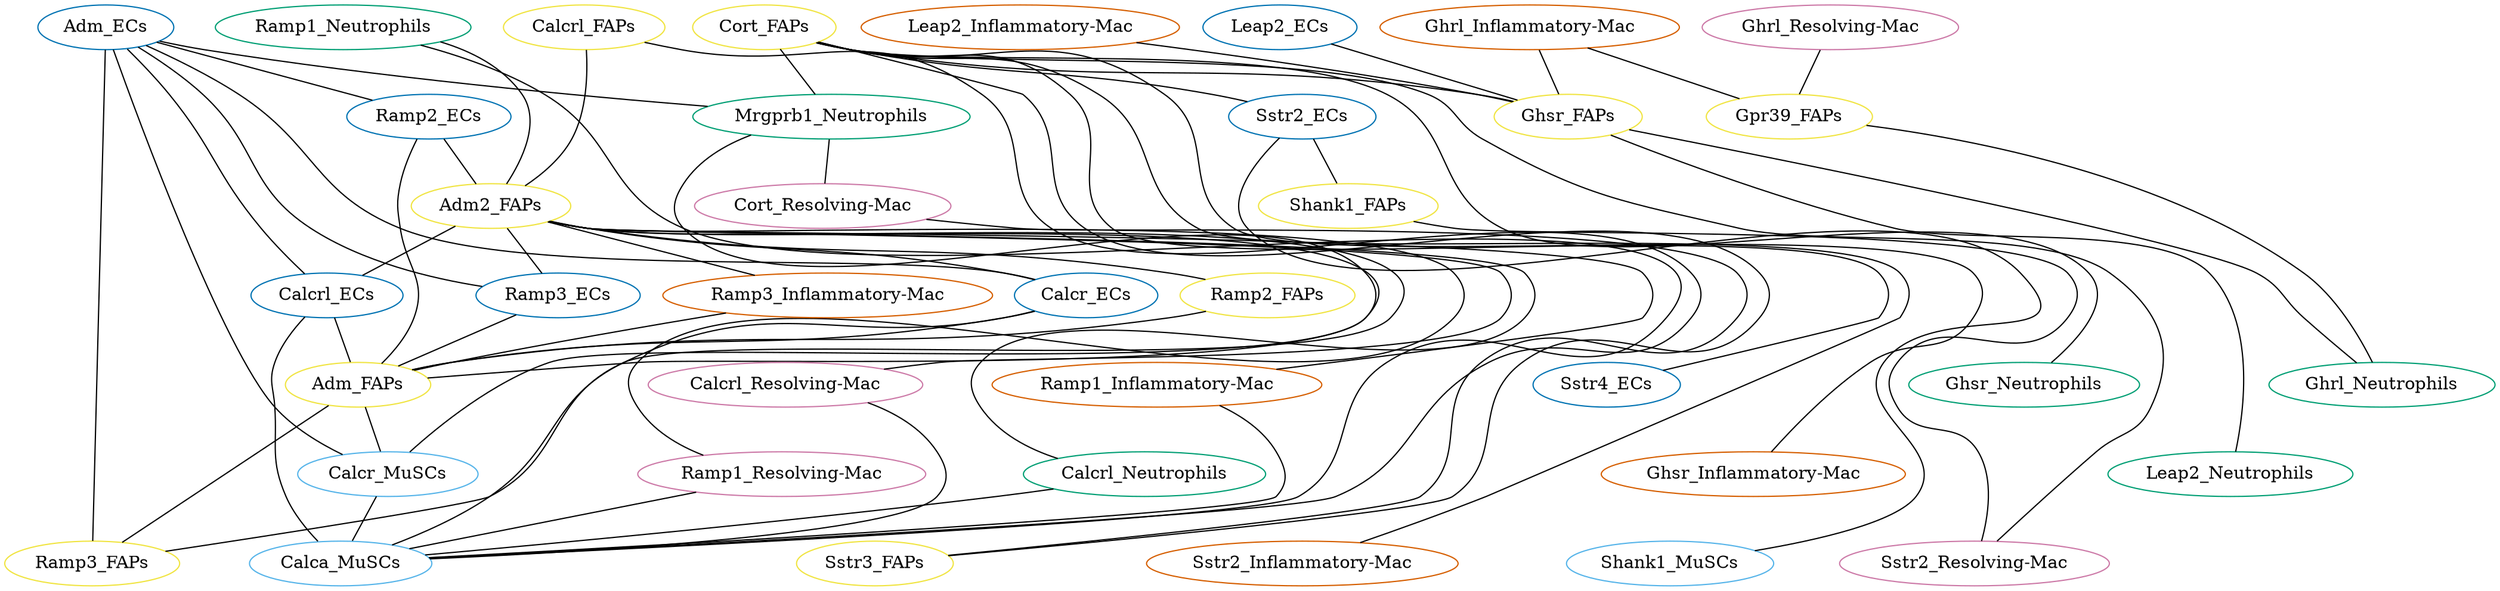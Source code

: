 strict graph "" {
	Cort_FAPs	[celltype=FAPs,
		color="#F0E442",
		genesym=Cort,
		nodetype=sender,
		specificity=0.7789994499509271];
	Sstr2_ECs	[celltype=ECs,
		color="#0072B2",
		genesym=Sstr2,
		nodetype=receiver,
		specificity=0.5677164163662266];
	Cort_FAPs -- Sstr2_ECs	[ecolor="#F0E442",
		origtype=Cort_FAPs,
		weight=0.442250776077402];
	Ghsr_Neutrophils	[celltype=Neutrophils,
		color="#009E73",
		genesym=Ghsr,
		nodetype=receiver,
		specificity=0.1606231418612973];
	Cort_FAPs -- Ghsr_Neutrophils	[ecolor="#F0E442",
		origtype=Cort_FAPs,
		weight=0.1251253391593403];
	Mrgprb1_Neutrophils	[celltype=Neutrophils,
		color="#009E73",
		genesym=Mrgprb1,
		nodetype=receiver,
		specificity=0.9466174676786334];
	Cort_FAPs -- Mrgprb1_Neutrophils	[ecolor="#F0E442",
		origtype=Cort_FAPs,
		weight=0.737414486635595];
	"Sstr2_Inflammatory-Mac"	[celltype="Inflammatory-Mac",
		color="#D55E00",
		genesym=Sstr2,
		nodetype=receiver,
		specificity=0.1285441543063967];
	Cort_FAPs -- "Sstr2_Inflammatory-Mac"	[ecolor="#F0E442",
		origtype=Cort_FAPs,
		weight=0.1001358254990901];
	Sstr4_ECs	[celltype=ECs,
		color="#0072B2",
		genesym=Sstr4,
		nodetype=receiver,
		specificity=0.5929059285131875];
	Cort_FAPs -- Sstr4_ECs	[ecolor="#F0E442",
		origtype=Cort_FAPs,
		weight=0.4618733921844167];
	Ghsr_FAPs	[celltype=FAPs,
		color="#F0E442",
		genesym=Ghsr,
		nodetype=receiver,
		specificity=0.6424764875049145];
	Cort_FAPs -- Ghsr_FAPs	[ecolor="#F0E442",
		origtype=Cort_FAPs,
		weight=0.5004888303727321];
	"Ghsr_Inflammatory-Mac"	[celltype="Inflammatory-Mac",
		color="#D55E00",
		genesym=Ghsr,
		nodetype=receiver,
		specificity=0.1385336331388131];
	Cort_FAPs -- "Ghsr_Inflammatory-Mac"	[ecolor="#F0E442",
		origtype=Cort_FAPs,
		weight=0.107917624014839];
	"Sstr2_Resolving-Mac"	[celltype="Resolving-Mac",
		color="#CC79A7",
		genesym=Sstr2,
		nodetype=receiver,
		specificity=0.1961982276907187];
	Cort_FAPs -- "Sstr2_Resolving-Mac"	[ecolor="#F0E442",
		origtype=Cort_FAPs,
		weight=0.1528383114524166];
	Sstr3_FAPs	[celltype=FAPs,
		color="#F0E442",
		genesym=Sstr3,
		nodetype=receiver,
		specificity=1.0];
	Cort_FAPs -- Sstr3_FAPs	[ecolor="#F0E442",
		origtype=Cort_FAPs,
		weight=0.7789994499509271];
	Calcrl_FAPs	[celltype=FAPs,
		color="#F0E442",
		genesym=Calcrl,
		nodetype=receiver,
		specificity=0.1251951767241128];
	Adm2_FAPs	[celltype=FAPs,
		color="#F0E442",
		genesym=Adm2,
		nodetype=sender,
		specificity=1.0];
	Calcrl_FAPs -- Adm2_FAPs	[ecolor="#F0E442",
		origtype=Adm2_FAPs,
		weight=0.1251951767241128];
	Calca_MuSCs	[celltype=MuSCs,
		color="#56B4E9",
		genesym=Calca,
		nodetype=sender,
		specificity=1.0];
	Calcrl_FAPs -- Calca_MuSCs	[ecolor="#56B4E9",
		origtype=Calca_MuSCs,
		weight=0.1251951767241128];
	Shank1_MuSCs	[celltype=MuSCs,
		color="#56B4E9",
		genesym=Shank1,
		nodetype=sender,
		specificity=0.2253957302632354];
	Sstr2_ECs -- Shank1_MuSCs	[ecolor="#56B4E9",
		origtype=Shank1_MuSCs,
		weight=0.1279608562492927];
	Shank1_FAPs	[celltype=FAPs,
		color="#F0E442",
		genesym=Shank1,
		nodetype=sender,
		specificity=0.6889509727809846];
	Sstr2_ECs -- Shank1_FAPs	[ecolor="#F0E442",
		origtype=Shank1_FAPs,
		weight=0.3911287773192463];
	Adm_ECs	[celltype=ECs,
		color="#0072B2",
		genesym=Adm,
		nodetype=sender,
		specificity=0.3664158323494666];
	Ramp2_ECs	[celltype=ECs,
		color="#0072B2",
		genesym=Ramp2,
		nodetype=receiver,
		specificity=0.7843164235321155];
	Adm_ECs -- Ramp2_ECs	[ecolor="#0072B2",
		origtype=Adm_ECs,
		weight=0.2873859551538769];
	Adm_ECs -- Mrgprb1_Neutrophils	[ecolor="#0072B2",
		origtype=Adm_ECs,
		weight=0.3468556273360108];
	Ramp3_ECs	[celltype=ECs,
		color="#0072B2",
		genesym=Ramp3,
		nodetype=receiver,
		specificity=0.430739219238867];
	Adm_ECs -- Ramp3_ECs	[ecolor="#0072B2",
		origtype=Adm_ECs,
		weight=0.1578296695429688];
	Calcrl_ECs	[celltype=ECs,
		color="#0072B2",
		genesym=Calcrl,
		nodetype=receiver,
		specificity=0.5039383032147022];
	Adm_ECs -- Calcrl_ECs	[ecolor="#0072B2",
		origtype=Adm_ECs,
		weight=0.184650972825193];
	Calcr_ECs	[celltype=ECs,
		color="#0072B2",
		genesym=Calcr,
		nodetype=receiver,
		specificity=0.3176649051884244];
	Adm_ECs -- Calcr_ECs	[ecolor="#0072B2",
		origtype=Adm_ECs,
		weight=0.1163974506428309];
	Calcr_MuSCs	[celltype=MuSCs,
		color="#56B4E9",
		genesym=Calcr,
		nodetype=receiver,
		specificity=0.6823350948115756];
	Adm_ECs -- Calcr_MuSCs	[ecolor="#0072B2",
		origtype=Adm_ECs,
		weight=0.2500183817066357];
	Ramp3_FAPs	[celltype=FAPs,
		color="#F0E442",
		genesym=Ramp3,
		nodetype=receiver,
		specificity=0.3804708535695413];
	Adm_ECs -- Ramp3_FAPs	[ecolor="#0072B2",
		origtype=Adm_ECs,
		weight=0.1394105444953955];
	Ramp2_ECs -- Adm2_FAPs	[ecolor="#F0E442",
		origtype=Adm2_FAPs,
		weight=0.7843164235321155];
	Adm_FAPs	[celltype=FAPs,
		color="#F0E442",
		genesym=Adm,
		nodetype=sender,
		specificity=0.6099845940236968];
	Ramp2_ECs -- Adm_FAPs	[ecolor="#F0E442",
		origtype=Adm_FAPs,
		weight=0.4784209351943553];
	"Ghrl_Inflammatory-Mac"	[celltype="Inflammatory-Mac",
		color="#D55E00",
		genesym=Ghrl,
		nodetype=sender,
		specificity=0.2568831466810099];
	Gpr39_FAPs	[celltype=FAPs,
		color="#F0E442",
		genesym=Gpr39,
		nodetype=receiver,
		specificity=1.0];
	"Ghrl_Inflammatory-Mac" -- Gpr39_FAPs	[ecolor="#D55E00",
		origtype="Ghrl_Inflammatory-Mac",
		weight=0.2568831466810099];
	"Ghrl_Inflammatory-Mac" -- Ghsr_FAPs	[ecolor="#D55E00",
		origtype="Ghrl_Inflammatory-Mac",
		weight=0.165041381778825];
	Mrgprb1_Neutrophils -- Adm_FAPs	[ecolor="#F0E442",
		origtype=Adm_FAPs,
		weight=0.5774220717176911];
	"Cort_Resolving-Mac"	[celltype="Resolving-Mac",
		color="#CC79A7",
		genesym=Cort,
		nodetype=sender,
		specificity=0.1321918916295473];
	Mrgprb1_Neutrophils -- "Cort_Resolving-Mac"	[ecolor="#CC79A7",
		origtype="Cort_Resolving-Mac",
		weight=0.1251351537020104];
	"Leap2_Inflammatory-Mac"	[celltype="Inflammatory-Mac",
		color="#D55E00",
		genesym=Leap2,
		nodetype=sender,
		specificity=0.2014297484375617];
	"Leap2_Inflammatory-Mac" -- Ghsr_FAPs	[ecolor="#D55E00",
		origtype="Leap2_Inflammatory-Mac",
		weight=0.1294138772551632];
	Ramp1_Neutrophils	[celltype=Neutrophils,
		color="#009E73",
		genesym=Ramp1,
		nodetype=receiver,
		specificity=0.5298569694773585];
	Ramp1_Neutrophils -- Adm2_FAPs	[ecolor="#F0E442",
		origtype=Adm2_FAPs,
		weight=0.5298569694773585];
	Ramp1_Neutrophils -- Calca_MuSCs	[ecolor="#56B4E9",
		origtype=Calca_MuSCs,
		weight=0.5298569694773585];
	Adm2_FAPs -- Ramp3_ECs	[ecolor="#F0E442",
		origtype=Adm2_FAPs,
		weight=0.430739219238867];
	Ramp2_FAPs	[celltype=FAPs,
		color="#F0E442",
		genesym=Ramp2,
		nodetype=receiver,
		specificity=0.1685558319854606];
	Adm2_FAPs -- Ramp2_FAPs	[ecolor="#F0E442",
		origtype=Adm2_FAPs,
		weight=0.1685558319854606];
	Adm2_FAPs -- Calcrl_ECs	[ecolor="#F0E442",
		origtype=Adm2_FAPs,
		weight=0.5039383032147022];
	"Ramp1_Inflammatory-Mac"	[celltype="Inflammatory-Mac",
		color="#D55E00",
		genesym=Ramp1,
		nodetype=receiver,
		specificity=0.177367095767671];
	Adm2_FAPs -- "Ramp1_Inflammatory-Mac"	[ecolor="#F0E442",
		origtype=Adm2_FAPs,
		weight=0.177367095767671];
	Adm2_FAPs -- Calcr_ECs	[ecolor="#F0E442",
		origtype=Adm2_FAPs,
		weight=0.3176649051884244];
	"Ramp1_Resolving-Mac"	[celltype="Resolving-Mac",
		color="#CC79A7",
		genesym=Ramp1,
		nodetype=receiver,
		specificity=0.2272298160693345];
	Adm2_FAPs -- "Ramp1_Resolving-Mac"	[ecolor="#F0E442",
		origtype=Adm2_FAPs,
		weight=0.2272298160693345];
	"Ramp3_Inflammatory-Mac"	[celltype="Inflammatory-Mac",
		color="#D55E00",
		genesym=Ramp3,
		nodetype=receiver,
		specificity=0.1887899271915918];
	Adm2_FAPs -- "Ramp3_Inflammatory-Mac"	[ecolor="#F0E442",
		origtype=Adm2_FAPs,
		weight=0.1887899271915918];
	"Calcrl_Resolving-Mac"	[celltype="Resolving-Mac",
		color="#CC79A7",
		genesym=Calcrl,
		nodetype=receiver,
		specificity=0.1019418850357522];
	Adm2_FAPs -- "Calcrl_Resolving-Mac"	[ecolor="#F0E442",
		origtype=Adm2_FAPs,
		weight=0.1019418850357522];
	Adm2_FAPs -- Calcr_MuSCs	[ecolor="#F0E442",
		origtype=Adm2_FAPs,
		weight=0.6823350948115756];
	Adm2_FAPs -- Ramp3_FAPs	[ecolor="#F0E442",
		origtype=Adm2_FAPs,
		weight=0.3804708535695413];
	Calcrl_Neutrophils	[celltype=Neutrophils,
		color="#009E73",
		genesym=Calcrl,
		nodetype=receiver,
		specificity=0.1528909679722582];
	Adm2_FAPs -- Calcrl_Neutrophils	[ecolor="#F0E442",
		origtype=Adm2_FAPs,
		weight=0.1528909679722582];
	Leap2_ECs	[celltype=ECs,
		color="#0072B2",
		genesym=Leap2,
		nodetype=sender,
		specificity=0.1811519799166174];
	Leap2_ECs -- Ghsr_FAPs	[ecolor="#0072B2",
		origtype=Leap2_ECs,
		weight=0.1163858877613891];
	Ramp3_ECs -- Adm_FAPs	[ecolor="#F0E442",
		origtype=Adm_FAPs,
		weight=0.2627442877775044];
	"Ghrl_Resolving-Mac"	[celltype="Resolving-Mac",
		color="#CC79A7",
		genesym=Ghrl,
		nodetype=sender,
		specificity=0.1395026893638304];
	"Ghrl_Resolving-Mac" -- Gpr39_FAPs	[ecolor="#CC79A7",
		origtype="Ghrl_Resolving-Mac",
		weight=0.1395026893638304];
	Ramp2_FAPs -- Adm_FAPs	[ecolor="#F0E442",
		origtype=Adm_FAPs,
		weight=0.1028164607439777];
	Calcrl_ECs -- Adm_FAPs	[ecolor="#F0E442",
		origtype=Adm_FAPs,
		weight=0.3073946012994108];
	Calcrl_ECs -- Calca_MuSCs	[ecolor="#56B4E9",
		origtype=Calca_MuSCs,
		weight=0.5039383032147022];
	"Ramp1_Inflammatory-Mac" -- Calca_MuSCs	[ecolor="#56B4E9",
		origtype=Calca_MuSCs,
		weight=0.177367095767671];
	Calcr_ECs -- Adm_FAPs	[ecolor="#F0E442",
		origtype=Adm_FAPs,
		weight=0.1937706982269372];
	Calcr_ECs -- Calca_MuSCs	[ecolor="#56B4E9",
		origtype=Calca_MuSCs,
		weight=0.3176649051884244];
	"Ramp1_Resolving-Mac" -- Calca_MuSCs	[ecolor="#56B4E9",
		origtype=Calca_MuSCs,
		weight=0.2272298160693345];
	"Ramp3_Inflammatory-Mac" -- Adm_FAPs	[ecolor="#F0E442",
		origtype=Adm_FAPs,
		weight=0.1151589470937264];
	Adm_FAPs -- Calcr_MuSCs	[ecolor="#F0E442",
		origtype=Adm_FAPs,
		weight=0.4162138957967596];
	Adm_FAPs -- Ramp3_FAPs	[ecolor="#F0E442",
		origtype=Adm_FAPs,
		weight=0.232081359152466];
	Shank1_FAPs -- "Sstr2_Resolving-Mac"	[ecolor="#F0E442",
		origtype=Shank1_FAPs,
		weight=0.1351709598254257];
	Ghrl_Neutrophils	[celltype=Neutrophils,
		color="#009E73",
		genesym=Ghrl,
		nodetype=sender,
		specificity=0.5305930886400884];
	Gpr39_FAPs -- Ghrl_Neutrophils	[ecolor="#009E73",
		origtype=Ghrl_Neutrophils,
		weight=0.5305930886400884];
	Leap2_Neutrophils	[celltype=Neutrophils,
		color="#009E73",
		genesym=Leap2,
		nodetype=sender,
		specificity=0.3172024640875006];
	Ghsr_FAPs -- Leap2_Neutrophils	[ecolor="#009E73",
		origtype=Leap2_Neutrophils,
		weight=0.2037951249548411];
	Ghsr_FAPs -- Ghrl_Neutrophils	[ecolor="#009E73",
		origtype=Ghrl_Neutrophils,
		weight=0.3408935838838677];
	"Cort_Resolving-Mac" -- Sstr3_FAPs	[ecolor="#CC79A7",
		origtype="Cort_Resolving-Mac",
		weight=0.1321918916295473];
	"Calcrl_Resolving-Mac" -- Calca_MuSCs	[ecolor="#56B4E9",
		origtype=Calca_MuSCs,
		weight=0.1019418850357522];
	Calcr_MuSCs -- Calca_MuSCs	[ecolor="#56B4E9",
		origtype=Calca_MuSCs,
		weight=0.6823350948115756];
	Calcrl_Neutrophils -- Calca_MuSCs	[ecolor="#56B4E9",
		origtype=Calca_MuSCs,
		weight=0.1528909679722582];
}
